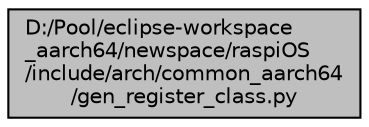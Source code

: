 digraph "D:/Pool/eclipse-workspace_aarch64/newspace/raspiOS/include/arch/common_aarch64/gen_register_class.py"
{
  edge [fontname="Helvetica",fontsize="10",labelfontname="Helvetica",labelfontsize="10"];
  node [fontname="Helvetica",fontsize="10",shape=record];
  Node50 [label="D:/Pool/eclipse-workspace\l_aarch64/newspace/raspiOS\l/include/arch/common_aarch64\l/gen_register_class.py",height=0.2,width=0.4,color="black", fillcolor="grey75", style="filled", fontcolor="black"];
}
